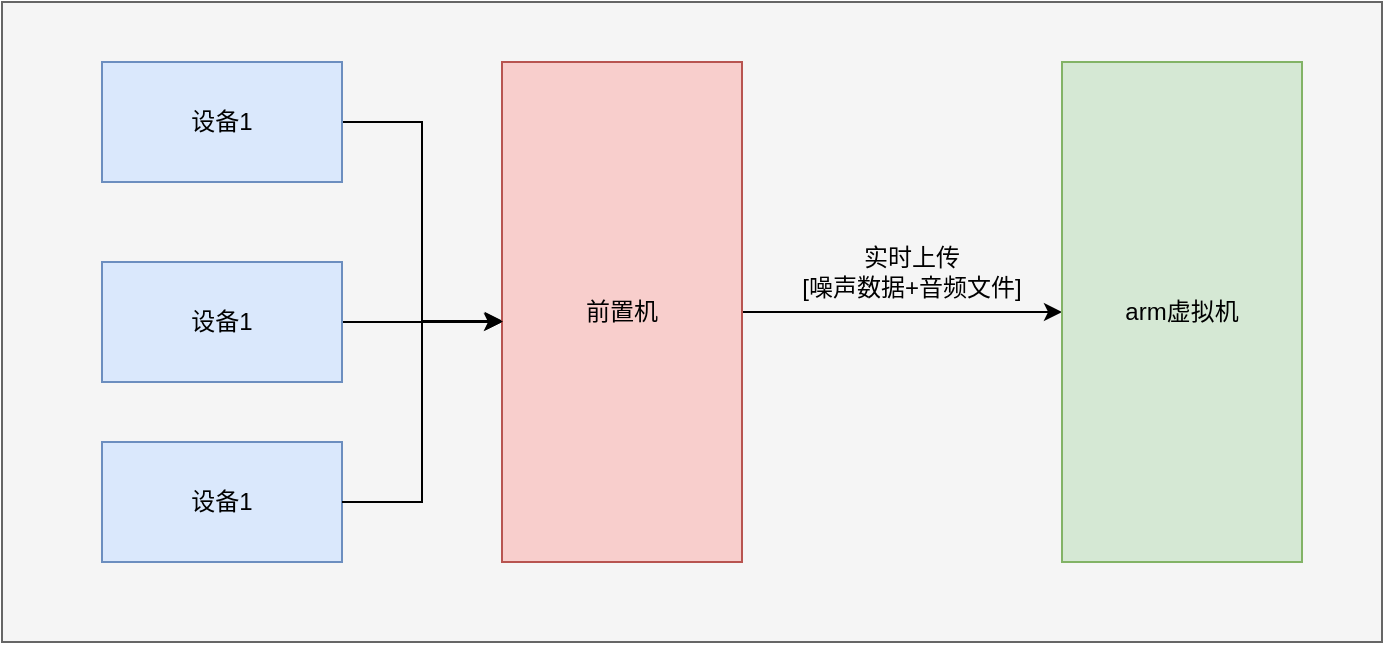 <mxfile version="28.0.9">
  <diagram name="第 1 页" id="eprzWSLBAv-vWgRvc6pA">
    <mxGraphModel dx="1045" dy="645" grid="1" gridSize="10" guides="1" tooltips="1" connect="1" arrows="1" fold="1" page="1" pageScale="1" pageWidth="827" pageHeight="1169" math="0" shadow="0">
      <root>
        <mxCell id="0" />
        <mxCell id="1" parent="0" />
        <mxCell id="aZ9rp7YG3aaxmJbCizWv-13" value="" style="rounded=0;whiteSpace=wrap;html=1;fillColor=#f5f5f5;fontColor=#333333;strokeColor=#666666;" vertex="1" parent="1">
          <mxGeometry x="50" y="160" width="690" height="320" as="geometry" />
        </mxCell>
        <mxCell id="aZ9rp7YG3aaxmJbCizWv-9" style="edgeStyle=orthogonalEdgeStyle;rounded=0;orthogonalLoop=1;jettySize=auto;html=1;exitX=1;exitY=0.5;exitDx=0;exitDy=0;entryX=0.004;entryY=0.518;entryDx=0;entryDy=0;entryPerimeter=0;" edge="1" parent="1" source="aZ9rp7YG3aaxmJbCizWv-2" target="aZ9rp7YG3aaxmJbCizWv-7">
          <mxGeometry relative="1" as="geometry" />
        </mxCell>
        <mxCell id="aZ9rp7YG3aaxmJbCizWv-2" value="设备1" style="rounded=0;whiteSpace=wrap;html=1;fillColor=#dae8fc;strokeColor=#6c8ebf;" vertex="1" parent="1">
          <mxGeometry x="100" y="190" width="120" height="60" as="geometry" />
        </mxCell>
        <mxCell id="aZ9rp7YG3aaxmJbCizWv-10" style="edgeStyle=orthogonalEdgeStyle;rounded=0;orthogonalLoop=1;jettySize=auto;html=1;exitX=1;exitY=0.5;exitDx=0;exitDy=0;" edge="1" parent="1" source="aZ9rp7YG3aaxmJbCizWv-4">
          <mxGeometry relative="1" as="geometry">
            <mxPoint x="300" y="320" as="targetPoint" />
          </mxGeometry>
        </mxCell>
        <mxCell id="aZ9rp7YG3aaxmJbCizWv-4" value="设备1" style="rounded=0;whiteSpace=wrap;html=1;fillColor=#dae8fc;strokeColor=#6c8ebf;" vertex="1" parent="1">
          <mxGeometry x="100" y="290" width="120" height="60" as="geometry" />
        </mxCell>
        <mxCell id="aZ9rp7YG3aaxmJbCizWv-5" value="设备1" style="rounded=0;whiteSpace=wrap;html=1;fillColor=#dae8fc;strokeColor=#6c8ebf;" vertex="1" parent="1">
          <mxGeometry x="100" y="380" width="120" height="60" as="geometry" />
        </mxCell>
        <mxCell id="aZ9rp7YG3aaxmJbCizWv-12" style="edgeStyle=orthogonalEdgeStyle;rounded=0;orthogonalLoop=1;jettySize=auto;html=1;exitX=1;exitY=0.5;exitDx=0;exitDy=0;entryX=0;entryY=0.5;entryDx=0;entryDy=0;" edge="1" parent="1" source="aZ9rp7YG3aaxmJbCizWv-7" target="aZ9rp7YG3aaxmJbCizWv-8">
          <mxGeometry relative="1" as="geometry" />
        </mxCell>
        <mxCell id="aZ9rp7YG3aaxmJbCizWv-7" value="前置机" style="rounded=0;whiteSpace=wrap;html=1;fillColor=#f8cecc;strokeColor=#b85450;" vertex="1" parent="1">
          <mxGeometry x="300" y="190" width="120" height="250" as="geometry" />
        </mxCell>
        <mxCell id="aZ9rp7YG3aaxmJbCizWv-8" value="arm虚拟机" style="rounded=0;whiteSpace=wrap;html=1;fillColor=#d5e8d4;strokeColor=#82b366;" vertex="1" parent="1">
          <mxGeometry x="580" y="190" width="120" height="250" as="geometry" />
        </mxCell>
        <mxCell id="aZ9rp7YG3aaxmJbCizWv-11" style="edgeStyle=orthogonalEdgeStyle;rounded=0;orthogonalLoop=1;jettySize=auto;html=1;exitX=1;exitY=0.5;exitDx=0;exitDy=0;entryX=0.004;entryY=0.519;entryDx=0;entryDy=0;entryPerimeter=0;" edge="1" parent="1" source="aZ9rp7YG3aaxmJbCizWv-5" target="aZ9rp7YG3aaxmJbCizWv-7">
          <mxGeometry relative="1" as="geometry" />
        </mxCell>
        <mxCell id="aZ9rp7YG3aaxmJbCizWv-14" value="实时上传&lt;div&gt;[噪声数据+音频文件]&lt;/div&gt;" style="text;html=1;align=center;verticalAlign=middle;whiteSpace=wrap;rounded=0;" vertex="1" parent="1">
          <mxGeometry x="420" y="290" width="170" height="10" as="geometry" />
        </mxCell>
      </root>
    </mxGraphModel>
  </diagram>
</mxfile>

